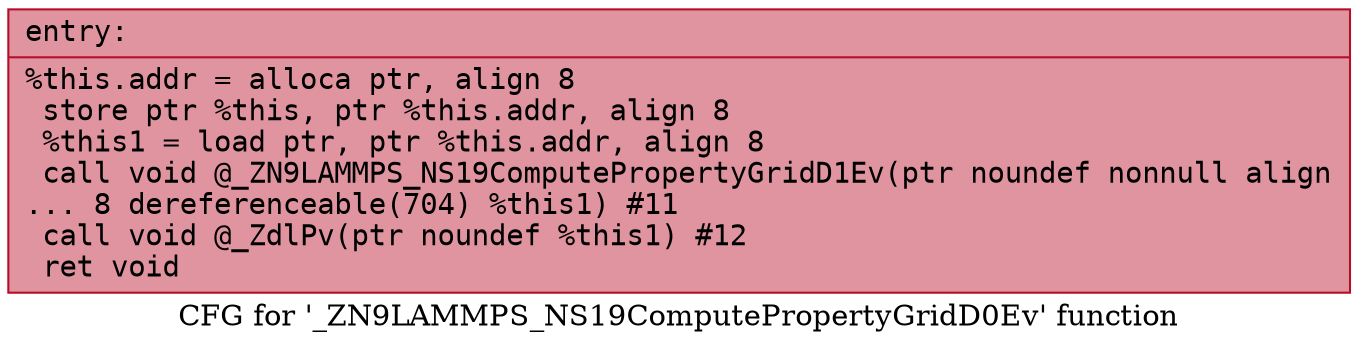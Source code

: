 digraph "CFG for '_ZN9LAMMPS_NS19ComputePropertyGridD0Ev' function" {
	label="CFG for '_ZN9LAMMPS_NS19ComputePropertyGridD0Ev' function";

	Node0x559142c47020 [shape=record,color="#b70d28ff", style=filled, fillcolor="#b70d2870" fontname="Courier",label="{entry:\l|  %this.addr = alloca ptr, align 8\l  store ptr %this, ptr %this.addr, align 8\l  %this1 = load ptr, ptr %this.addr, align 8\l  call void @_ZN9LAMMPS_NS19ComputePropertyGridD1Ev(ptr noundef nonnull align\l... 8 dereferenceable(704) %this1) #11\l  call void @_ZdlPv(ptr noundef %this1) #12\l  ret void\l}"];
}
